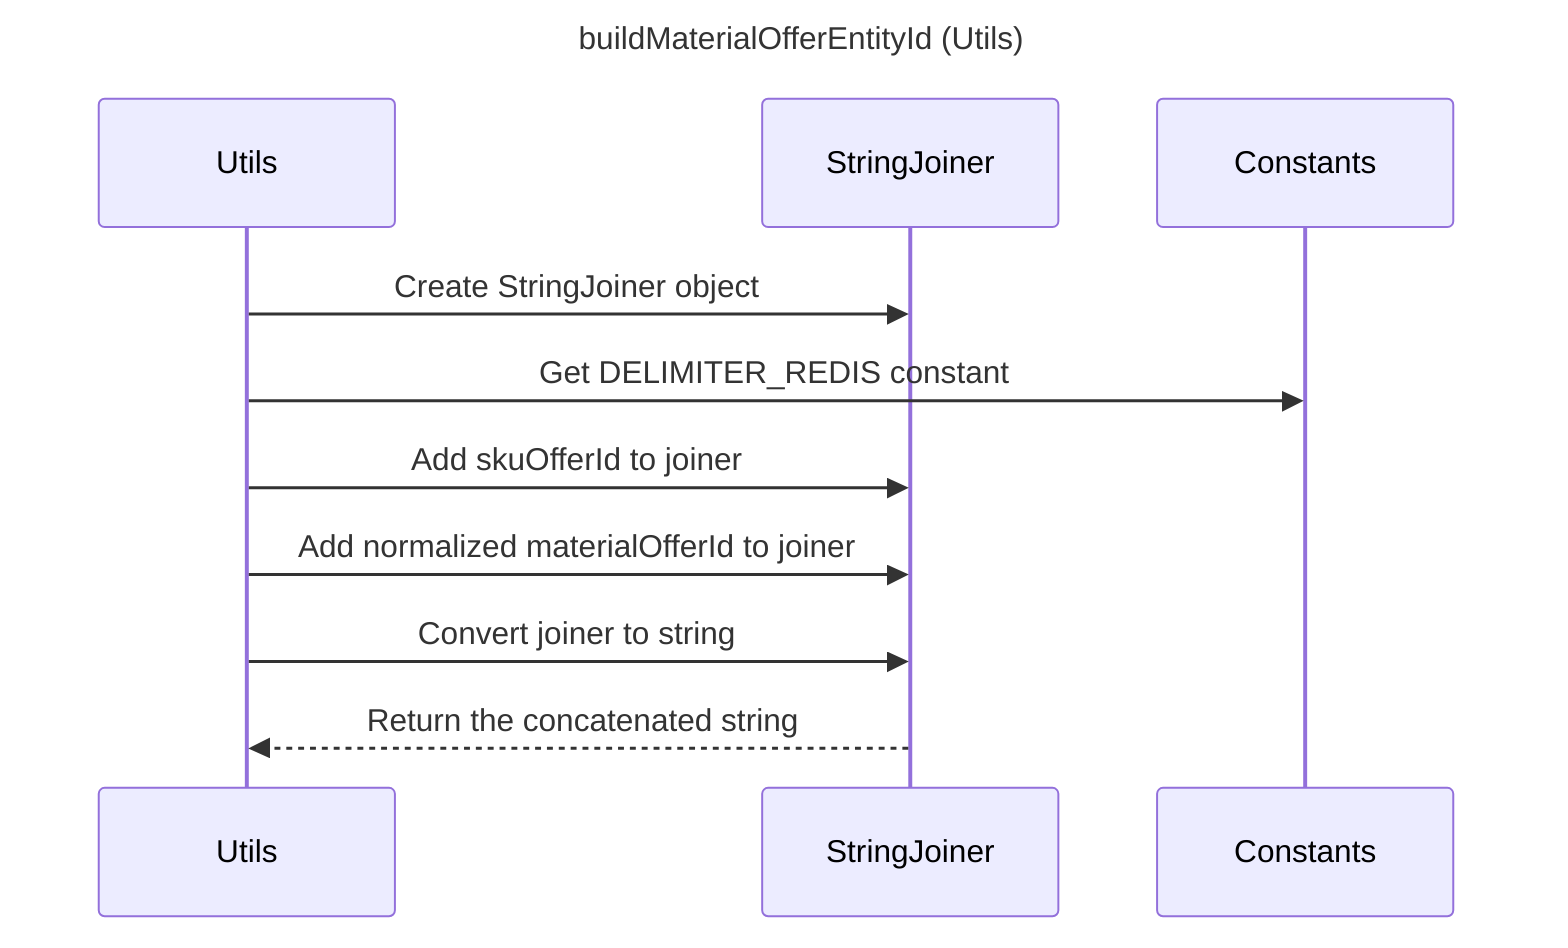 ---
title: buildMaterialOfferEntityId (Utils)
---

sequenceDiagram
    participant Utils
    participant StringJoiner
    participant Constants
    
    Utils->>StringJoiner: Create StringJoiner object
    Utils->>Constants: Get DELIMITER_REDIS constant
    Utils->>StringJoiner: Add skuOfferId to joiner
    Utils->>StringJoiner: Add normalized materialOfferId to joiner
    Utils->>StringJoiner: Convert joiner to string
    StringJoiner-->>Utils: Return the concatenated string